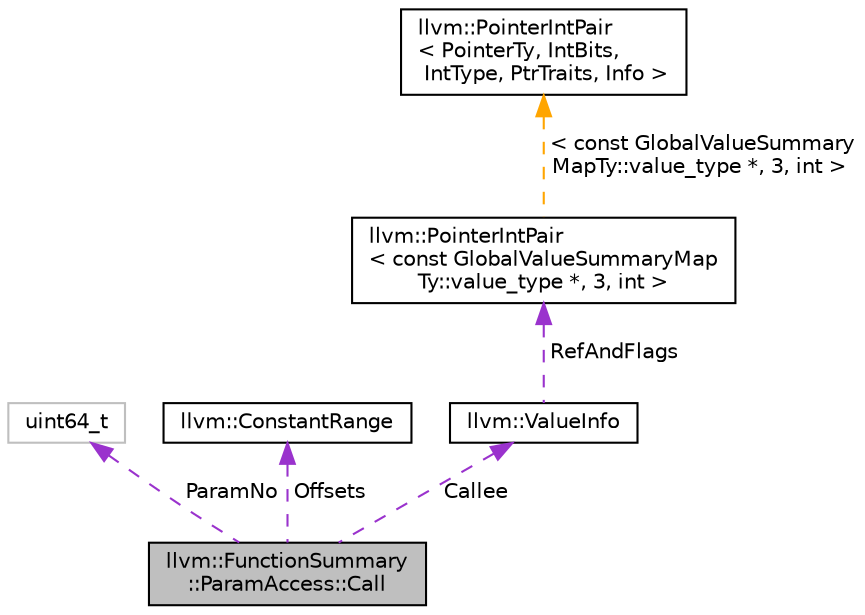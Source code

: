 digraph "llvm::FunctionSummary::ParamAccess::Call"
{
 // LATEX_PDF_SIZE
  bgcolor="transparent";
  edge [fontname="Helvetica",fontsize="10",labelfontname="Helvetica",labelfontsize="10"];
  node [fontname="Helvetica",fontsize="10",shape=record];
  Node1 [label="llvm::FunctionSummary\l::ParamAccess::Call",height=0.2,width=0.4,color="black", fillcolor="grey75", style="filled", fontcolor="black",tooltip="Describes the use of a value in a call instruction, specifying the call's target, the value's paramet..."];
  Node2 -> Node1 [dir="back",color="darkorchid3",fontsize="10",style="dashed",label=" ParamNo" ,fontname="Helvetica"];
  Node2 [label="uint64_t",height=0.2,width=0.4,color="grey75",tooltip=" "];
  Node3 -> Node1 [dir="back",color="darkorchid3",fontsize="10",style="dashed",label=" Offsets" ,fontname="Helvetica"];
  Node3 [label="llvm::ConstantRange",height=0.2,width=0.4,color="black",URL="$classllvm_1_1ConstantRange.html",tooltip="This class represents a range of values."];
  Node4 -> Node1 [dir="back",color="darkorchid3",fontsize="10",style="dashed",label=" Callee" ,fontname="Helvetica"];
  Node4 [label="llvm::ValueInfo",height=0.2,width=0.4,color="black",URL="$structllvm_1_1ValueInfo.html",tooltip="Struct that holds a reference to a particular GUID in a global value summary."];
  Node5 -> Node4 [dir="back",color="darkorchid3",fontsize="10",style="dashed",label=" RefAndFlags" ,fontname="Helvetica"];
  Node5 [label="llvm::PointerIntPair\l\< const GlobalValueSummaryMap\lTy::value_type *, 3, int \>",height=0.2,width=0.4,color="black",URL="$classllvm_1_1PointerIntPair.html",tooltip=" "];
  Node6 -> Node5 [dir="back",color="orange",fontsize="10",style="dashed",label=" \< const GlobalValueSummary\lMapTy::value_type *, 3, int \>" ,fontname="Helvetica"];
  Node6 [label="llvm::PointerIntPair\l\< PointerTy, IntBits,\l IntType, PtrTraits, Info \>",height=0.2,width=0.4,color="black",URL="$classllvm_1_1PointerIntPair.html",tooltip="PointerIntPair - This class implements a pair of a pointer and small integer."];
}
